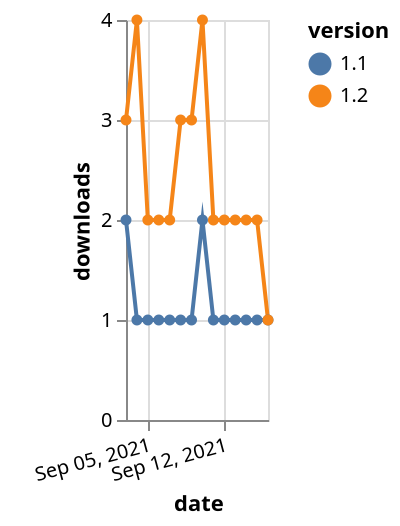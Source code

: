 {"$schema": "https://vega.github.io/schema/vega-lite/v5.json", "description": "A simple bar chart with embedded data.", "data": {"values": [{"date": "2021-09-03", "total": 117, "delta": 2, "version": "1.1"}, {"date": "2021-09-04", "total": 118, "delta": 1, "version": "1.1"}, {"date": "2021-09-05", "total": 119, "delta": 1, "version": "1.1"}, {"date": "2021-09-06", "total": 120, "delta": 1, "version": "1.1"}, {"date": "2021-09-07", "total": 121, "delta": 1, "version": "1.1"}, {"date": "2021-09-08", "total": 122, "delta": 1, "version": "1.1"}, {"date": "2021-09-09", "total": 123, "delta": 1, "version": "1.1"}, {"date": "2021-09-10", "total": 125, "delta": 2, "version": "1.1"}, {"date": "2021-09-11", "total": 126, "delta": 1, "version": "1.1"}, {"date": "2021-09-12", "total": 127, "delta": 1, "version": "1.1"}, {"date": "2021-09-13", "total": 128, "delta": 1, "version": "1.1"}, {"date": "2021-09-14", "total": 129, "delta": 1, "version": "1.1"}, {"date": "2021-09-15", "total": 130, "delta": 1, "version": "1.1"}, {"date": "2021-09-16", "total": 131, "delta": 1, "version": "1.1"}, {"date": "2021-09-03", "total": 202, "delta": 3, "version": "1.2"}, {"date": "2021-09-04", "total": 206, "delta": 4, "version": "1.2"}, {"date": "2021-09-05", "total": 208, "delta": 2, "version": "1.2"}, {"date": "2021-09-06", "total": 210, "delta": 2, "version": "1.2"}, {"date": "2021-09-07", "total": 212, "delta": 2, "version": "1.2"}, {"date": "2021-09-08", "total": 215, "delta": 3, "version": "1.2"}, {"date": "2021-09-09", "total": 218, "delta": 3, "version": "1.2"}, {"date": "2021-09-10", "total": 222, "delta": 4, "version": "1.2"}, {"date": "2021-09-11", "total": 224, "delta": 2, "version": "1.2"}, {"date": "2021-09-12", "total": 226, "delta": 2, "version": "1.2"}, {"date": "2021-09-13", "total": 228, "delta": 2, "version": "1.2"}, {"date": "2021-09-14", "total": 230, "delta": 2, "version": "1.2"}, {"date": "2021-09-15", "total": 232, "delta": 2, "version": "1.2"}, {"date": "2021-09-16", "total": 233, "delta": 1, "version": "1.2"}]}, "width": "container", "mark": {"type": "line", "point": {"filled": true}}, "encoding": {"x": {"field": "date", "type": "temporal", "timeUnit": "yearmonthdate", "title": "date", "axis": {"labelAngle": -15}}, "y": {"field": "delta", "type": "quantitative", "title": "downloads"}, "color": {"field": "version", "type": "nominal"}, "tooltip": {"field": "delta"}}}